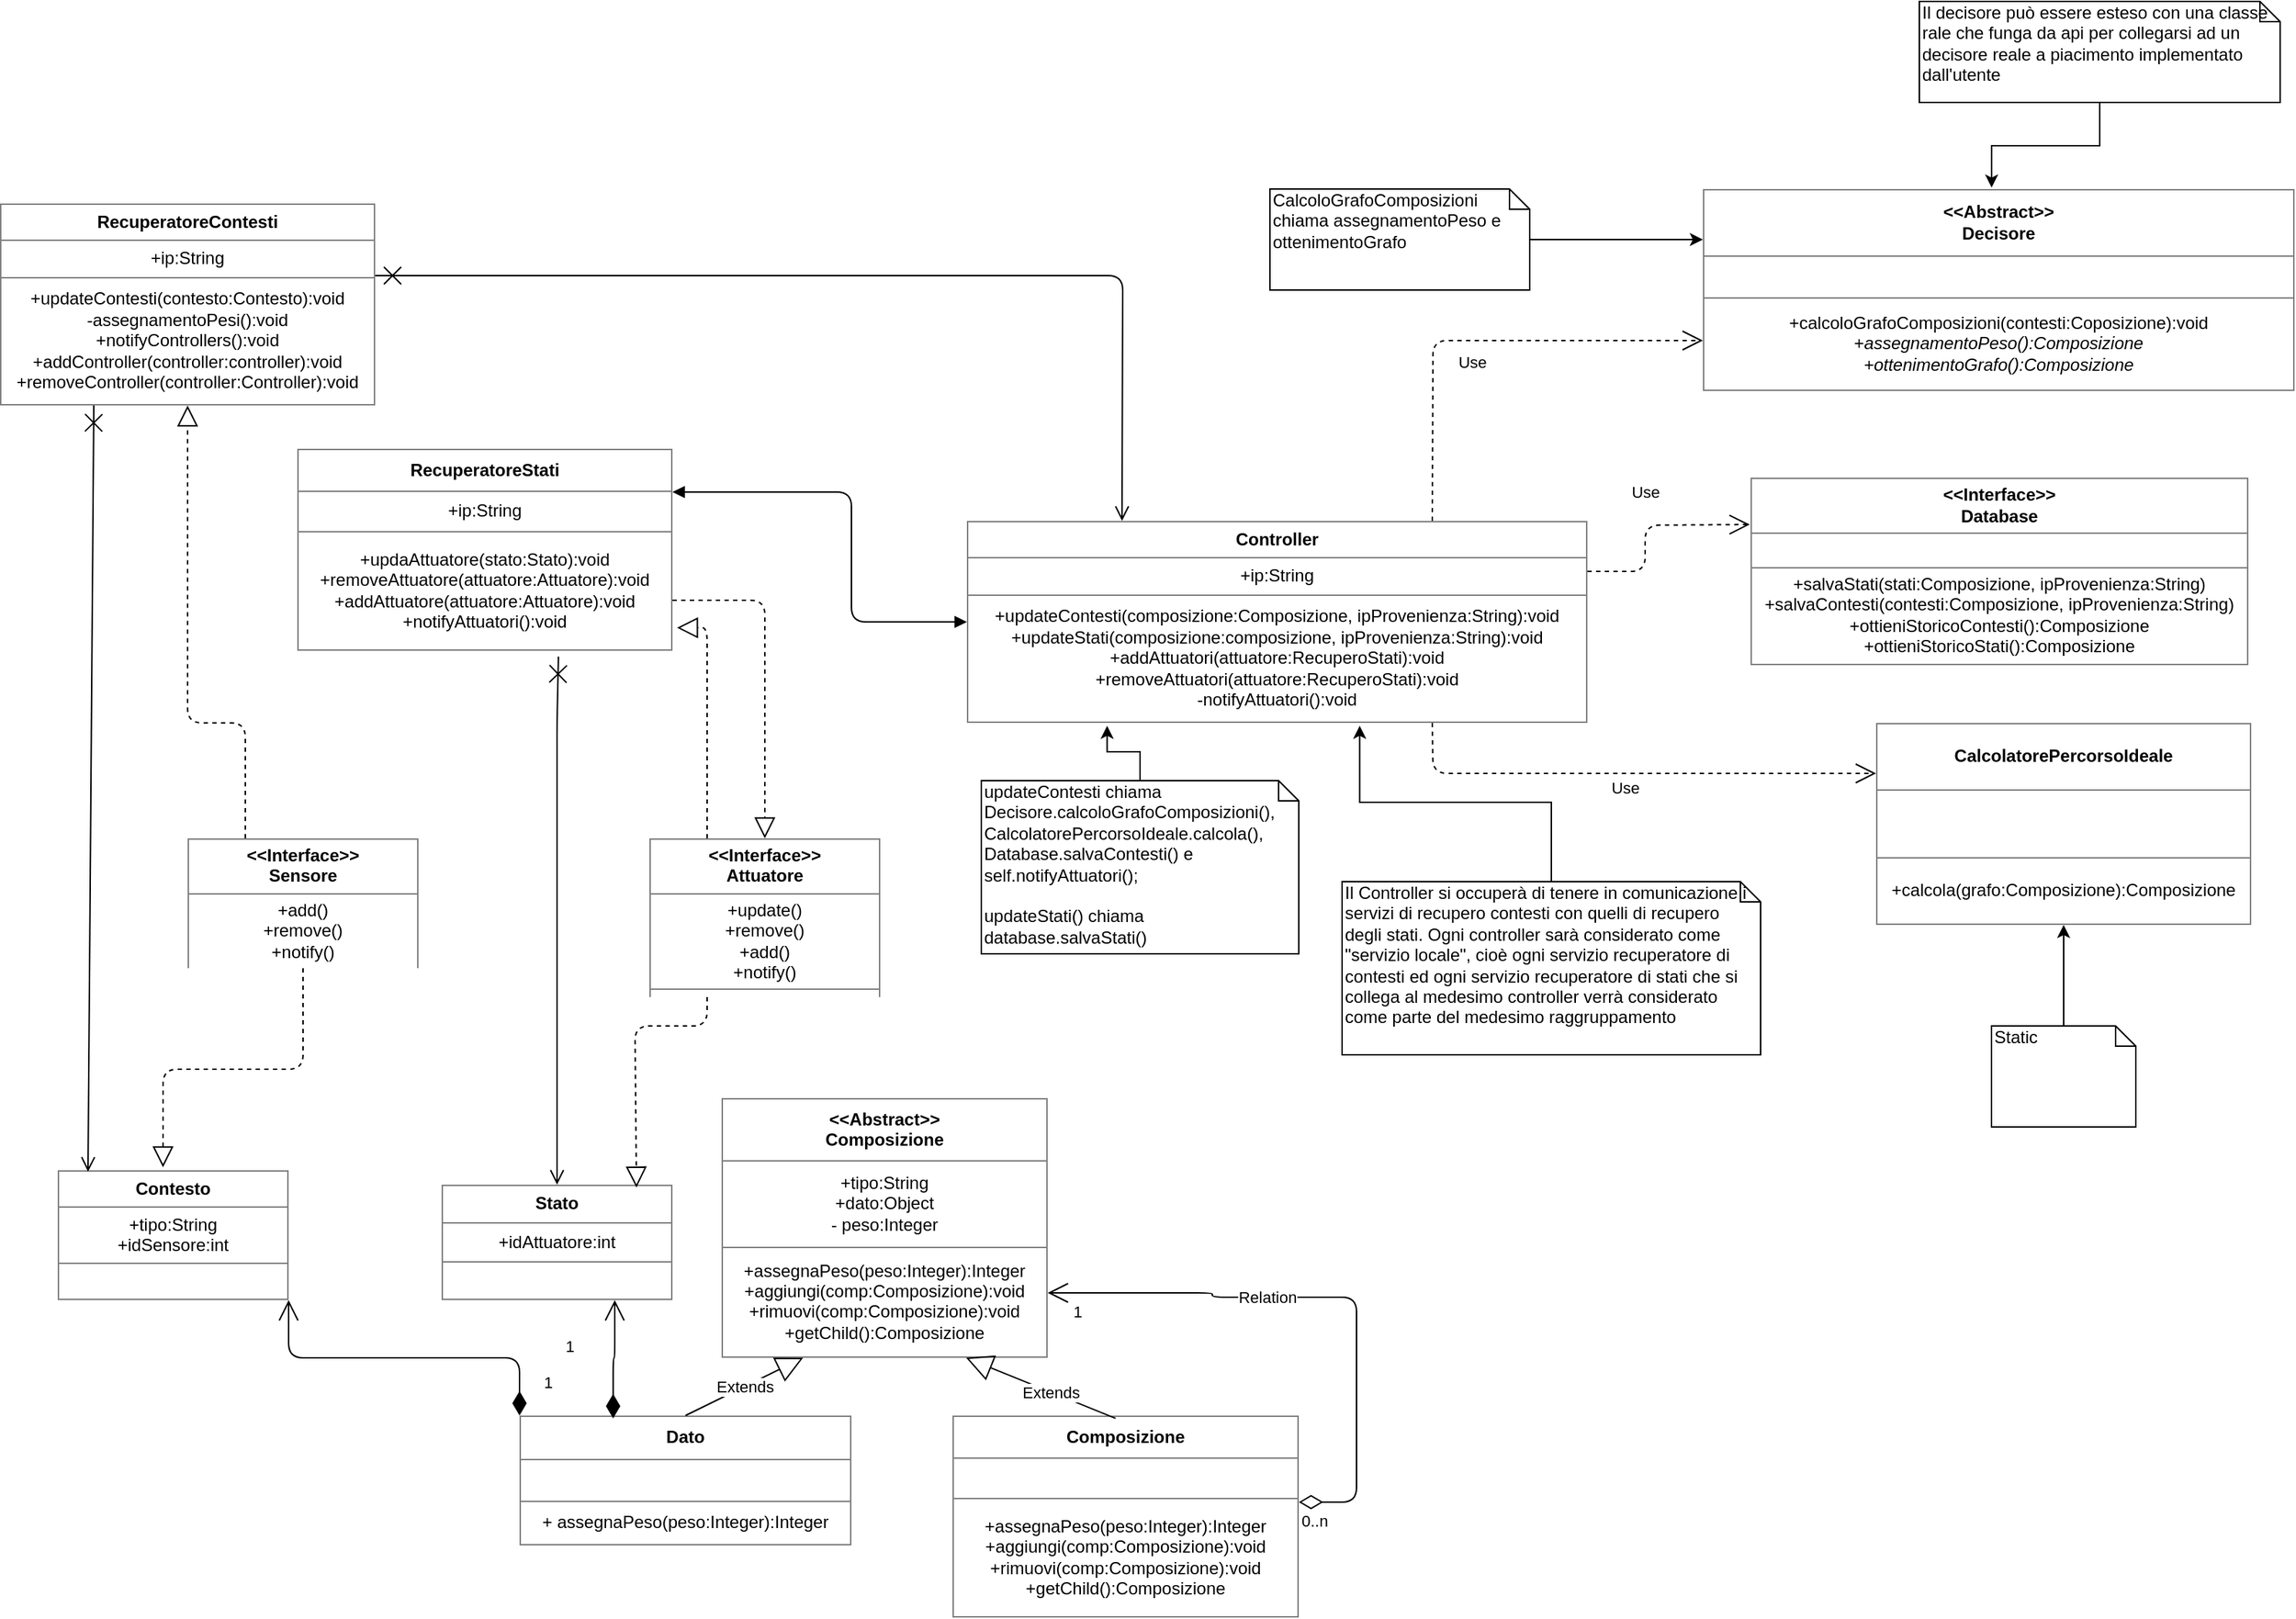<mxfile version="13.6.6" type="github" pages="4">
  <diagram id="C5RBs43oDa-KdzZeNtuy" name="Page-1">
    <mxGraphModel dx="1955" dy="-222" grid="1" gridSize="10" guides="1" tooltips="1" connect="1" arrows="1" fold="1" page="1" pageScale="1" pageWidth="1654" pageHeight="1169" math="0" shadow="0">
      <root>
        <mxCell id="WIyWlLk6GJQsqaUBKTNV-0" />
        <mxCell id="WIyWlLk6GJQsqaUBKTNV-1" parent="WIyWlLk6GJQsqaUBKTNV-0" />
        <mxCell id="Dp6MvVSpYbuMeK2W6vsO-2" value="&lt;table style=&quot;width: 100% ; height: 100% ; border-collapse: collapse&quot; width=&quot;100%&quot; cellpadding=&quot;4&quot; border=&quot;1&quot;&gt;&lt;tbody&gt;&lt;tr&gt;&lt;th align=&quot;center&quot;&gt;&amp;lt;&amp;lt;Abstract&amp;gt;&amp;gt;&lt;br&gt;Composizione&lt;br&gt;&lt;/th&gt;&lt;/tr&gt;&lt;tr&gt;&lt;td align=&quot;center&quot;&gt;+tipo:String&lt;br&gt;+dato:Object&lt;br&gt;- peso:Integer&lt;br&gt;&lt;/td&gt;&lt;/tr&gt;&lt;tr&gt;&lt;td align=&quot;center&quot;&gt;+assegnaPeso(peso:Integer):Integer&lt;br&gt;+aggiungi(comp:Composizione):void&lt;br&gt;+rimuovi(comp:Composizione):void&lt;br&gt;+getChild():Composizione&lt;br&gt;&lt;/td&gt;&lt;/tr&gt;&lt;/tbody&gt;&lt;/table&gt;" style="text;html=1;strokeColor=none;fillColor=none;overflow=fill;" parent="WIyWlLk6GJQsqaUBKTNV-1" vertex="1">
          <mxGeometry x="510" y="1940" width="226" height="180" as="geometry" />
        </mxCell>
        <mxCell id="Dp6MvVSpYbuMeK2W6vsO-4" value="&lt;table style=&quot;width: 100% ; height: 100% ; border-collapse: collapse&quot; width=&quot;100%&quot; cellpadding=&quot;4&quot; border=&quot;1&quot;&gt;&lt;tbody&gt;&lt;tr&gt;&lt;th align=&quot;center&quot;&gt;Composizione&lt;br&gt;&lt;/th&gt;&lt;/tr&gt;&lt;tr&gt;&lt;td align=&quot;center&quot;&gt;&lt;br&gt;&lt;/td&gt;&lt;/tr&gt;&lt;tr&gt;&lt;td align=&quot;center&quot;&gt;+assegnaPeso(peso:Integer):Integer&lt;br&gt;+aggiungi(comp:Composizione):void&lt;br&gt;+rimuovi(comp:Composizione):void&lt;br&gt;+getChild():Composizione&lt;/td&gt;&lt;/tr&gt;&lt;/tbody&gt;&lt;/table&gt;" style="text;html=1;strokeColor=none;fillColor=none;overflow=fill;" parent="WIyWlLk6GJQsqaUBKTNV-1" vertex="1">
          <mxGeometry x="670" y="2160" width="240" height="140" as="geometry" />
        </mxCell>
        <mxCell id="Dp6MvVSpYbuMeK2W6vsO-5" value="&lt;table style=&quot;width: 100% ; height: 100% ; border-collapse: collapse&quot; width=&quot;100%&quot; cellpadding=&quot;4&quot; border=&quot;1&quot;&gt;&lt;tbody&gt;&lt;tr&gt;&lt;th align=&quot;center&quot;&gt;Dato&lt;br&gt;&lt;/th&gt;&lt;/tr&gt;&lt;tr&gt;&lt;td align=&quot;center&quot;&gt;&lt;br&gt;&lt;/td&gt;&lt;/tr&gt;&lt;tr&gt;&lt;td align=&quot;center&quot;&gt;+ assegnaPeso(peso:Integer):Integer&lt;br&gt;&lt;/td&gt;&lt;/tr&gt;&lt;/tbody&gt;&lt;/table&gt;" style="text;html=1;strokeColor=none;fillColor=none;overflow=fill;" parent="WIyWlLk6GJQsqaUBKTNV-1" vertex="1">
          <mxGeometry x="370" y="2160" width="230" height="90" as="geometry" />
        </mxCell>
        <mxCell id="Dp6MvVSpYbuMeK2W6vsO-11" value="Extends" style="endArrow=block;endSize=16;endFill=0;html=1;exitX=0.471;exitY=0.014;exitDx=0;exitDy=0;exitPerimeter=0;entryX=0.75;entryY=1;entryDx=0;entryDy=0;" parent="WIyWlLk6GJQsqaUBKTNV-1" source="Dp6MvVSpYbuMeK2W6vsO-4" target="Dp6MvVSpYbuMeK2W6vsO-2" edge="1">
          <mxGeometry x="-0.125" width="160" relative="1" as="geometry">
            <mxPoint x="710" y="2130" as="sourcePoint" />
            <mxPoint x="870" y="2130" as="targetPoint" />
            <mxPoint as="offset" />
          </mxGeometry>
        </mxCell>
        <mxCell id="Dp6MvVSpYbuMeK2W6vsO-12" value="Extends" style="endArrow=block;endSize=16;endFill=0;html=1;entryX=0.25;entryY=1;entryDx=0;entryDy=0;exitX=0.5;exitY=0;exitDx=0;exitDy=0;" parent="WIyWlLk6GJQsqaUBKTNV-1" source="Dp6MvVSpYbuMeK2W6vsO-5" target="Dp6MvVSpYbuMeK2W6vsO-2" edge="1">
          <mxGeometry width="160" relative="1" as="geometry">
            <mxPoint x="430" y="2140" as="sourcePoint" />
            <mxPoint x="590" y="2140" as="targetPoint" />
          </mxGeometry>
        </mxCell>
        <mxCell id="Dp6MvVSpYbuMeK2W6vsO-22" value="&lt;table style=&quot;width: 100% ; height: 100% ; border-collapse: collapse&quot; width=&quot;100%&quot; cellpadding=&quot;4&quot; border=&quot;1&quot;&gt;&lt;tbody&gt;&lt;tr&gt;&lt;th align=&quot;center&quot;&gt;Contesto&lt;br&gt;&lt;/th&gt;&lt;/tr&gt;&lt;tr&gt;&lt;td align=&quot;center&quot;&gt;+tipo:String&lt;br&gt;+idSensore:int&lt;br&gt;&lt;/td&gt;&lt;/tr&gt;&lt;tr&gt;&lt;td align=&quot;center&quot;&gt;&lt;br&gt;&lt;/td&gt;&lt;/tr&gt;&lt;/tbody&gt;&lt;/table&gt;" style="text;html=1;strokeColor=none;fillColor=none;overflow=fill;" parent="WIyWlLk6GJQsqaUBKTNV-1" vertex="1">
          <mxGeometry x="50" y="1990" width="160" height="90" as="geometry" />
        </mxCell>
        <mxCell id="Dp6MvVSpYbuMeK2W6vsO-25" value="Relation" style="endArrow=open;html=1;endSize=12;startArrow=diamondThin;startSize=14;startFill=0;edgeStyle=orthogonalEdgeStyle;entryX=1;entryY=0.75;entryDx=0;entryDy=0;" parent="WIyWlLk6GJQsqaUBKTNV-1" target="Dp6MvVSpYbuMeK2W6vsO-2" edge="1">
          <mxGeometry x="0.223" relative="1" as="geometry">
            <mxPoint x="910" y="2220" as="sourcePoint" />
            <mxPoint x="1070" y="2220" as="targetPoint" />
            <Array as="points">
              <mxPoint x="950" y="2220" />
              <mxPoint x="950" y="2078" />
              <mxPoint x="850" y="2078" />
              <mxPoint x="850" y="2075" />
            </Array>
            <mxPoint as="offset" />
          </mxGeometry>
        </mxCell>
        <mxCell id="Dp6MvVSpYbuMeK2W6vsO-26" value="0..n" style="edgeLabel;resizable=0;html=1;align=left;verticalAlign=top;" parent="Dp6MvVSpYbuMeK2W6vsO-25" connectable="0" vertex="1">
          <mxGeometry x="-1" relative="1" as="geometry" />
        </mxCell>
        <mxCell id="Dp6MvVSpYbuMeK2W6vsO-27" value="1" style="edgeLabel;resizable=0;html=1;align=right;verticalAlign=top;" parent="Dp6MvVSpYbuMeK2W6vsO-25" connectable="0" vertex="1">
          <mxGeometry x="1" relative="1" as="geometry">
            <mxPoint x="24.5" as="offset" />
          </mxGeometry>
        </mxCell>
        <mxCell id="Dp6MvVSpYbuMeK2W6vsO-28" value="1" style="endArrow=open;html=1;endSize=12;startArrow=diamondThin;startSize=14;startFill=1;edgeStyle=orthogonalEdgeStyle;align=left;verticalAlign=bottom;entryX=1;entryY=1;entryDx=0;entryDy=0;exitX=0;exitY=0;exitDx=0;exitDy=0;" parent="WIyWlLk6GJQsqaUBKTNV-1" source="Dp6MvVSpYbuMeK2W6vsO-5" target="Dp6MvVSpYbuMeK2W6vsO-22" edge="1">
          <mxGeometry x="-0.879" y="-15" relative="1" as="geometry">
            <mxPoint x="350" y="2119" as="sourcePoint" />
            <mxPoint x="510" y="2119" as="targetPoint" />
            <mxPoint as="offset" />
          </mxGeometry>
        </mxCell>
        <mxCell id="Dp6MvVSpYbuMeK2W6vsO-49" value="&lt;table style=&quot;width: 100% ; height: 100% ; border-collapse: collapse&quot; width=&quot;100%&quot; cellpadding=&quot;4&quot; border=&quot;1&quot;&gt;&lt;tbody&gt;&lt;tr&gt;&lt;th align=&quot;center&quot;&gt;&amp;lt;&amp;lt;Interface&amp;gt;&amp;gt;&lt;br&gt;Sensore&lt;br&gt;&lt;/th&gt;&lt;/tr&gt;&lt;tr&gt;&lt;td align=&quot;center&quot;&gt;+add()&lt;br&gt;+remove()&lt;br&gt;+notify()&lt;br&gt;&lt;/td&gt;&lt;/tr&gt;&lt;tr&gt;&lt;td align=&quot;center&quot;&gt;&lt;br&gt;&lt;/td&gt;&lt;/tr&gt;&lt;/tbody&gt;&lt;/table&gt;" style="text;html=1;strokeColor=none;fillColor=none;overflow=fill;" parent="WIyWlLk6GJQsqaUBKTNV-1" vertex="1">
          <mxGeometry x="140" y="1760" width="160" height="90" as="geometry" />
        </mxCell>
        <mxCell id="Dp6MvVSpYbuMeK2W6vsO-51" value="" style="endArrow=block;dashed=1;endFill=0;endSize=12;html=1;entryX=0.456;entryY=-0.022;entryDx=0;entryDy=0;entryPerimeter=0;exitX=0.5;exitY=1;exitDx=0;exitDy=0;" parent="WIyWlLk6GJQsqaUBKTNV-1" source="Dp6MvVSpYbuMeK2W6vsO-49" target="Dp6MvVSpYbuMeK2W6vsO-22" edge="1">
          <mxGeometry width="160" relative="1" as="geometry">
            <mxPoint x="90" y="2040" as="sourcePoint" />
            <mxPoint x="190" y="2040" as="targetPoint" />
            <Array as="points">
              <mxPoint x="220" y="1920" />
              <mxPoint x="123" y="1920" />
            </Array>
          </mxGeometry>
        </mxCell>
        <mxCell id="ndI1uFcIVvxZb7R-7Dkx-0" value="&lt;table style=&quot;width: 100% ; height: 100% ; border-collapse: collapse&quot; width=&quot;100%&quot; cellpadding=&quot;4&quot; border=&quot;1&quot;&gt;&lt;tbody&gt;&lt;tr&gt;&lt;th align=&quot;center&quot;&gt;&lt;b&gt;RecuperatoreContesti&lt;/b&gt;&lt;/th&gt;&lt;/tr&gt;&lt;tr&gt;&lt;td align=&quot;center&quot;&gt;+ip:String&lt;br&gt;&lt;/td&gt;&lt;/tr&gt;&lt;tr&gt;&lt;td align=&quot;center&quot;&gt;+updateContesti(contesto:Contesto):void&lt;br&gt;-assegnamentoPesi():void&lt;br&gt;+notifyControllers():void&lt;br&gt;+addController(controller:controller):void&lt;br&gt;+removeController(controller:Controller):void&lt;br&gt;&lt;/td&gt;&lt;/tr&gt;&lt;/tbody&gt;&lt;/table&gt;" style="text;html=1;strokeColor=none;fillColor=none;overflow=fill;" parent="WIyWlLk6GJQsqaUBKTNV-1" vertex="1">
          <mxGeometry x="10" y="1320" width="260" height="140" as="geometry" />
        </mxCell>
        <mxCell id="ndI1uFcIVvxZb7R-7Dkx-1" value="&lt;table style=&quot;width: 100% ; height: 100% ; border-collapse: collapse&quot; width=&quot;100%&quot; cellpadding=&quot;4&quot; border=&quot;1&quot;&gt;&lt;tbody&gt;&lt;tr&gt;&lt;th align=&quot;center&quot;&gt;RecuperatoreStati&lt;/th&gt;&lt;/tr&gt;&lt;tr&gt;&lt;td align=&quot;center&quot;&gt;+ip:String&lt;br&gt;&lt;/td&gt;&lt;/tr&gt;&lt;tr&gt;&lt;td align=&quot;center&quot;&gt;+updaAttuatore(stato:Stato):void&lt;br&gt;+removeAttuatore(attuatore:Attuatore):void&lt;br&gt;+addAttuatore(attuatore:Attuatore):void&lt;br&gt;+notifyAttuatori():void&lt;br&gt;&lt;/td&gt;&lt;/tr&gt;&lt;/tbody&gt;&lt;/table&gt;" style="text;html=1;strokeColor=none;fillColor=none;overflow=fill;" parent="WIyWlLk6GJQsqaUBKTNV-1" vertex="1">
          <mxGeometry x="216" y="1490" width="260" height="140" as="geometry" />
        </mxCell>
        <mxCell id="ndI1uFcIVvxZb7R-7Dkx-12" value="&lt;table style=&quot;width: 100% ; height: 100% ; border-collapse: collapse&quot; width=&quot;100%&quot; cellpadding=&quot;4&quot; border=&quot;1&quot;&gt;&lt;tbody&gt;&lt;tr&gt;&lt;th align=&quot;center&quot;&gt;&amp;lt;&amp;lt;Interface&amp;gt;&amp;gt;&lt;br&gt;Attuatore&lt;br&gt;&lt;/th&gt;&lt;/tr&gt;&lt;tr&gt;&lt;td align=&quot;center&quot;&gt;+update()&lt;br&gt;+remove()&lt;br&gt;+add()&lt;br&gt;+notify()&lt;br&gt;&lt;/td&gt;&lt;/tr&gt;&lt;tr&gt;&lt;td align=&quot;center&quot;&gt;Section 2.1&lt;br&gt;Section 2.2&lt;br&gt;Section 2.3&lt;/td&gt;&lt;/tr&gt;&lt;/tbody&gt;&lt;/table&gt;" style="text;html=1;strokeColor=none;fillColor=none;overflow=fill;" parent="WIyWlLk6GJQsqaUBKTNV-1" vertex="1">
          <mxGeometry x="460" y="1760" width="160" height="110" as="geometry" />
        </mxCell>
        <mxCell id="ndI1uFcIVvxZb7R-7Dkx-13" value="&lt;table style=&quot;width: 100% ; height: 100% ; border-collapse: collapse&quot; width=&quot;100%&quot; cellpadding=&quot;4&quot; border=&quot;1&quot;&gt;&lt;tbody&gt;&lt;tr&gt;&lt;th align=&quot;center&quot;&gt;Stato&lt;/th&gt;&lt;/tr&gt;&lt;tr&gt;&lt;td align=&quot;center&quot;&gt;+idAttuatore:int&lt;br&gt;&lt;/td&gt;&lt;/tr&gt;&lt;tr&gt;&lt;td align=&quot;center&quot;&gt;&lt;br&gt;&lt;/td&gt;&lt;/tr&gt;&lt;/tbody&gt;&lt;/table&gt;" style="text;html=1;strokeColor=none;fillColor=none;overflow=fill;" parent="WIyWlLk6GJQsqaUBKTNV-1" vertex="1">
          <mxGeometry x="316" y="2000" width="160" height="80" as="geometry" />
        </mxCell>
        <mxCell id="ndI1uFcIVvxZb7R-7Dkx-14" value="" style="endArrow=block;dashed=1;endFill=0;endSize=12;html=1;exitX=0.25;exitY=1;exitDx=0;exitDy=0;entryX=0.844;entryY=0.025;entryDx=0;entryDy=0;entryPerimeter=0;" parent="WIyWlLk6GJQsqaUBKTNV-1" source="ndI1uFcIVvxZb7R-7Dkx-12" target="ndI1uFcIVvxZb7R-7Dkx-13" edge="1">
          <mxGeometry width="160" relative="1" as="geometry">
            <mxPoint x="400" y="1830" as="sourcePoint" />
            <mxPoint x="390" y="1920" as="targetPoint" />
            <Array as="points">
              <mxPoint x="500" y="1890" />
              <mxPoint x="450" y="1890" />
            </Array>
          </mxGeometry>
        </mxCell>
        <mxCell id="ndI1uFcIVvxZb7R-7Dkx-15" value="1" style="endArrow=open;html=1;endSize=12;startArrow=diamondThin;startSize=14;startFill=1;edgeStyle=orthogonalEdgeStyle;align=left;verticalAlign=bottom;exitX=0.282;exitY=0.022;exitDx=0;exitDy=0;exitPerimeter=0;entryX=0.75;entryY=1;entryDx=0;entryDy=0;" parent="WIyWlLk6GJQsqaUBKTNV-1" source="Dp6MvVSpYbuMeK2W6vsO-5" target="ndI1uFcIVvxZb7R-7Dkx-13" edge="1">
          <mxGeometry x="-0.046" y="43" relative="1" as="geometry">
            <mxPoint x="410" y="2120" as="sourcePoint" />
            <mxPoint x="570" y="2120" as="targetPoint" />
            <mxPoint x="8" y="-1" as="offset" />
          </mxGeometry>
        </mxCell>
        <mxCell id="ndI1uFcIVvxZb7R-7Dkx-16" value="" style="endArrow=open;startArrow=cross;endFill=0;startFill=0;endSize=8;startSize=10;html=1;entryX=0.5;entryY=0;entryDx=0;entryDy=0;exitX=0.696;exitY=1.029;exitDx=0;exitDy=0;exitPerimeter=0;" parent="WIyWlLk6GJQsqaUBKTNV-1" source="ndI1uFcIVvxZb7R-7Dkx-1" target="ndI1uFcIVvxZb7R-7Dkx-13" edge="1">
          <mxGeometry width="160" relative="1" as="geometry">
            <mxPoint x="330" y="1630" as="sourcePoint" />
            <mxPoint x="400" y="1670" as="targetPoint" />
            <Array as="points">
              <mxPoint x="396" y="1680" />
            </Array>
          </mxGeometry>
        </mxCell>
        <mxCell id="ndI1uFcIVvxZb7R-7Dkx-17" value="" style="endArrow=open;startArrow=cross;endFill=0;startFill=0;endSize=8;startSize=10;html=1;exitX=0.25;exitY=1;exitDx=0;exitDy=0;" parent="WIyWlLk6GJQsqaUBKTNV-1" source="ndI1uFcIVvxZb7R-7Dkx-0" edge="1">
          <mxGeometry width="160" relative="1" as="geometry">
            <mxPoint x="-70" y="1740" as="sourcePoint" />
            <mxPoint x="71" y="1991" as="targetPoint" />
          </mxGeometry>
        </mxCell>
        <mxCell id="ndI1uFcIVvxZb7R-7Dkx-18" value="&lt;table style=&quot;width: 100% ; height: 100% ; border-collapse: collapse&quot; width=&quot;100%&quot; cellpadding=&quot;4&quot; border=&quot;1&quot;&gt;&lt;tbody&gt;&lt;tr&gt;&lt;th align=&quot;center&quot;&gt;Controller&lt;br&gt;&lt;/th&gt;&lt;/tr&gt;&lt;tr&gt;&lt;td align=&quot;center&quot;&gt;+ip:String&lt;br&gt;&lt;/td&gt;&lt;/tr&gt;&lt;tr&gt;&lt;td align=&quot;center&quot;&gt;+updateContesti(composizione:Composizione, ipProvenienza:String):void&lt;br&gt;+updateStati(composizione:composizione, ipProvenienza:String):void&lt;br&gt;+addAttuatori(attuatore:RecuperoStati):void&lt;br&gt;+removeAttuatori(attuatore:RecuperoStati):void&lt;br&gt;-notifyAttuatori():void&lt;br&gt;&lt;/td&gt;&lt;/tr&gt;&lt;/tbody&gt;&lt;/table&gt;" style="text;html=1;strokeColor=none;fillColor=none;overflow=fill;" parent="WIyWlLk6GJQsqaUBKTNV-1" vertex="1">
          <mxGeometry x="680" y="1540" width="430" height="140" as="geometry" />
        </mxCell>
        <mxCell id="ndI1uFcIVvxZb7R-7Dkx-19" value="" style="endArrow=open;startArrow=cross;endFill=0;startFill=0;endSize=8;startSize=10;html=1;entryX=0.25;entryY=0;entryDx=0;entryDy=0;" parent="WIyWlLk6GJQsqaUBKTNV-1" target="ndI1uFcIVvxZb7R-7Dkx-18" edge="1">
          <mxGeometry width="160" relative="1" as="geometry">
            <mxPoint x="270" y="1370" as="sourcePoint" />
            <mxPoint x="410" y="1370" as="targetPoint" />
            <Array as="points">
              <mxPoint x="788" y="1370" />
            </Array>
          </mxGeometry>
        </mxCell>
        <mxCell id="ndI1uFcIVvxZb7R-7Dkx-20" value="" style="endArrow=block;startArrow=block;endFill=1;startFill=1;html=1;entryX=0;entryY=0.5;entryDx=0;entryDy=0;" parent="WIyWlLk6GJQsqaUBKTNV-1" target="ndI1uFcIVvxZb7R-7Dkx-18" edge="1">
          <mxGeometry width="160" relative="1" as="geometry">
            <mxPoint x="476" y="1520" as="sourcePoint" />
            <mxPoint x="636" y="1520" as="targetPoint" />
            <Array as="points">
              <mxPoint x="600" y="1520" />
              <mxPoint x="600" y="1610" />
            </Array>
          </mxGeometry>
        </mxCell>
        <mxCell id="ndI1uFcIVvxZb7R-7Dkx-21" value="&lt;table style=&quot;width: 100% ; height: 100% ; border-collapse: collapse&quot; width=&quot;100%&quot; cellpadding=&quot;4&quot; border=&quot;1&quot;&gt;&lt;tbody&gt;&lt;tr&gt;&lt;th align=&quot;center&quot;&gt;&amp;lt;&amp;lt;Abstract&amp;gt;&amp;gt;&lt;br&gt;Decisore&lt;br&gt;&lt;/th&gt;&lt;/tr&gt;&lt;tr&gt;&lt;td align=&quot;center&quot;&gt;&lt;br&gt;&lt;/td&gt;&lt;/tr&gt;&lt;tr&gt;&lt;td align=&quot;center&quot;&gt;+calcoloGrafoComposizioni(contesti:Coposizione):void&lt;br&gt;+&lt;i&gt;assegnamentoPeso():Composizione&lt;br&gt;+ottenimentoGrafo():Composizione&lt;/i&gt;&lt;br&gt;&lt;/td&gt;&lt;/tr&gt;&lt;/tbody&gt;&lt;/table&gt;" style="text;html=1;strokeColor=none;fillColor=none;overflow=fill;" parent="WIyWlLk6GJQsqaUBKTNV-1" vertex="1">
          <mxGeometry x="1190" y="1310" width="410" height="140" as="geometry" />
        </mxCell>
        <mxCell id="ndI1uFcIVvxZb7R-7Dkx-22" value="" style="endArrow=block;dashed=1;endFill=0;endSize=12;html=1;exitX=0.25;exitY=0;exitDx=0;exitDy=0;entryX=0.5;entryY=1;entryDx=0;entryDy=0;" parent="WIyWlLk6GJQsqaUBKTNV-1" source="Dp6MvVSpYbuMeK2W6vsO-49" target="ndI1uFcIVvxZb7R-7Dkx-0" edge="1">
          <mxGeometry width="160" relative="1" as="geometry">
            <mxPoint x="190" y="1700" as="sourcePoint" />
            <mxPoint x="350" y="1700" as="targetPoint" />
            <Array as="points">
              <mxPoint x="180" y="1680" />
              <mxPoint x="140" y="1680" />
            </Array>
          </mxGeometry>
        </mxCell>
        <mxCell id="ndI1uFcIVvxZb7R-7Dkx-23" value="" style="endArrow=block;dashed=1;endFill=0;endSize=12;html=1;exitX=0.25;exitY=0;exitDx=0;exitDy=0;entryX=1.012;entryY=0.886;entryDx=0;entryDy=0;entryPerimeter=0;" parent="WIyWlLk6GJQsqaUBKTNV-1" source="ndI1uFcIVvxZb7R-7Dkx-12" target="ndI1uFcIVvxZb7R-7Dkx-1" edge="1">
          <mxGeometry width="160" relative="1" as="geometry">
            <mxPoint x="470" y="1700" as="sourcePoint" />
            <mxPoint x="510" y="1610" as="targetPoint" />
            <Array as="points">
              <mxPoint x="500" y="1720" />
              <mxPoint x="500" y="1614" />
            </Array>
          </mxGeometry>
        </mxCell>
        <mxCell id="ndI1uFcIVvxZb7R-7Dkx-24" value="" style="endArrow=block;dashed=1;endFill=0;endSize=12;html=1;exitX=1;exitY=0.75;exitDx=0;exitDy=0;entryX=0.5;entryY=0;entryDx=0;entryDy=0;" parent="WIyWlLk6GJQsqaUBKTNV-1" source="ndI1uFcIVvxZb7R-7Dkx-1" target="ndI1uFcIVvxZb7R-7Dkx-12" edge="1">
          <mxGeometry width="160" relative="1" as="geometry">
            <mxPoint x="490" y="1620" as="sourcePoint" />
            <mxPoint x="650" y="1620" as="targetPoint" />
            <Array as="points">
              <mxPoint x="540" y="1595" />
            </Array>
          </mxGeometry>
        </mxCell>
        <mxCell id="ndI1uFcIVvxZb7R-7Dkx-27" style="edgeStyle=orthogonalEdgeStyle;rounded=0;orthogonalLoop=1;jettySize=auto;html=1;exitX=0.5;exitY=0;exitDx=0;exitDy=0;exitPerimeter=0;entryX=0.226;entryY=1.014;entryDx=0;entryDy=0;entryPerimeter=0;" parent="WIyWlLk6GJQsqaUBKTNV-1" source="ndI1uFcIVvxZb7R-7Dkx-26" target="ndI1uFcIVvxZb7R-7Dkx-18" edge="1">
          <mxGeometry relative="1" as="geometry" />
        </mxCell>
        <mxCell id="ndI1uFcIVvxZb7R-7Dkx-26" value="&lt;div&gt;updateContesti chiama Decisore.calcoloGrafoComposizioni(), CalcolatorePercorsoIdeale.calcola(), Database.salvaContesti() e self.notifyAttuatori();&lt;/div&gt;&lt;div&gt;&lt;br&gt;&lt;/div&gt;&lt;div&gt;updateStati() chiama database.salvaStati()&lt;/div&gt;&lt;div&gt;&lt;br&gt;&lt;/div&gt;" style="shape=note;whiteSpace=wrap;html=1;size=14;verticalAlign=top;align=left;spacingTop=-6;" parent="WIyWlLk6GJQsqaUBKTNV-1" vertex="1">
          <mxGeometry x="690" y="1720" width="220" height="120" as="geometry" />
        </mxCell>
        <mxCell id="ndI1uFcIVvxZb7R-7Dkx-29" value="&lt;table style=&quot;width: 100% ; height: 100% ; border-collapse: collapse&quot; width=&quot;100%&quot; cellpadding=&quot;4&quot; border=&quot;1&quot;&gt;&lt;tbody&gt;&lt;tr&gt;&lt;th align=&quot;center&quot;&gt;&amp;lt;&amp;lt;Interface&amp;gt;&amp;gt;&lt;br&gt;Database&lt;br&gt;&lt;/th&gt;&lt;/tr&gt;&lt;tr&gt;&lt;td align=&quot;center&quot;&gt;&lt;br&gt;&lt;/td&gt;&lt;/tr&gt;&lt;tr&gt;&lt;td align=&quot;center&quot;&gt;+salvaStati(stati:Composizione, ipProvenienza:String)&lt;br&gt;+salvaContesti(contesti:Composizione, ipProvenienza:String)&lt;br&gt;+ottieniStoricoContesti():Composizione&lt;br&gt;+ottieniStoricoStati():Composizione&lt;br&gt;&lt;/td&gt;&lt;/tr&gt;&lt;/tbody&gt;&lt;/table&gt;" style="text;html=1;strokeColor=none;fillColor=none;overflow=fill;" parent="WIyWlLk6GJQsqaUBKTNV-1" vertex="1">
          <mxGeometry x="1222.5" y="1510" width="345" height="130" as="geometry" />
        </mxCell>
        <mxCell id="ndI1uFcIVvxZb7R-7Dkx-30" value="&lt;table style=&quot;width: 100% ; height: 100% ; border-collapse: collapse&quot; width=&quot;100%&quot; cellpadding=&quot;4&quot; border=&quot;1&quot;&gt;&lt;tbody&gt;&lt;tr&gt;&lt;th align=&quot;center&quot;&gt;CalcolatorePercorsoIdeale&lt;br&gt;&lt;/th&gt;&lt;/tr&gt;&lt;tr&gt;&lt;td align=&quot;center&quot;&gt;&lt;br&gt;&lt;/td&gt;&lt;/tr&gt;&lt;tr&gt;&lt;td align=&quot;center&quot;&gt;+calcola(grafo:Composizione):Composizione&lt;br&gt;&lt;/td&gt;&lt;/tr&gt;&lt;/tbody&gt;&lt;/table&gt;" style="text;html=1;strokeColor=none;fillColor=none;overflow=fill;" parent="WIyWlLk6GJQsqaUBKTNV-1" vertex="1">
          <mxGeometry x="1310" y="1680" width="260" height="140" as="geometry" />
        </mxCell>
        <mxCell id="ndI1uFcIVvxZb7R-7Dkx-32" value="Use" style="endArrow=open;endSize=12;dashed=1;html=1;exitX=0.75;exitY=0;exitDx=0;exitDy=0;entryX=0;entryY=0.75;entryDx=0;entryDy=0;" parent="WIyWlLk6GJQsqaUBKTNV-1" source="ndI1uFcIVvxZb7R-7Dkx-18" target="ndI1uFcIVvxZb7R-7Dkx-21" edge="1">
          <mxGeometry x="-0.294" y="-27" width="160" relative="1" as="geometry">
            <mxPoint x="960" y="1450" as="sourcePoint" />
            <mxPoint x="1120" y="1450" as="targetPoint" />
            <Array as="points">
              <mxPoint x="1003" y="1415" />
            </Array>
            <mxPoint as="offset" />
          </mxGeometry>
        </mxCell>
        <mxCell id="ndI1uFcIVvxZb7R-7Dkx-33" value="Use" style="endArrow=open;endSize=12;dashed=1;html=1;exitX=0.75;exitY=1;exitDx=0;exitDy=0;entryX=0;entryY=0.25;entryDx=0;entryDy=0;" parent="WIyWlLk6GJQsqaUBKTNV-1" source="ndI1uFcIVvxZb7R-7Dkx-18" target="ndI1uFcIVvxZb7R-7Dkx-30" edge="1">
          <mxGeometry x="-0.014" y="-10" width="160" relative="1" as="geometry">
            <mxPoint x="1020" y="1720" as="sourcePoint" />
            <mxPoint x="1180" y="1720" as="targetPoint" />
            <Array as="points">
              <mxPoint x="1003" y="1715" />
            </Array>
            <mxPoint as="offset" />
          </mxGeometry>
        </mxCell>
        <mxCell id="ndI1uFcIVvxZb7R-7Dkx-34" value="Use" style="endArrow=open;endSize=12;dashed=1;html=1;exitX=1;exitY=0.25;exitDx=0;exitDy=0;entryX=0;entryY=0.25;entryDx=0;entryDy=0;" parent="WIyWlLk6GJQsqaUBKTNV-1" source="ndI1uFcIVvxZb7R-7Dkx-18" target="ndI1uFcIVvxZb7R-7Dkx-29" edge="1">
          <mxGeometry x="-0.001" y="23" width="160" relative="1" as="geometry">
            <mxPoint x="1040" y="1510" as="sourcePoint" />
            <mxPoint x="1200" y="1510" as="targetPoint" />
            <Array as="points">
              <mxPoint x="1150" y="1575" />
              <mxPoint x="1150" y="1543" />
            </Array>
            <mxPoint as="offset" />
          </mxGeometry>
        </mxCell>
        <mxCell id="ndI1uFcIVvxZb7R-7Dkx-36" style="edgeStyle=orthogonalEdgeStyle;rounded=0;orthogonalLoop=1;jettySize=auto;html=1;entryX=0;entryY=0.25;entryDx=0;entryDy=0;" parent="WIyWlLk6GJQsqaUBKTNV-1" source="ndI1uFcIVvxZb7R-7Dkx-35" target="ndI1uFcIVvxZb7R-7Dkx-21" edge="1">
          <mxGeometry relative="1" as="geometry" />
        </mxCell>
        <mxCell id="ndI1uFcIVvxZb7R-7Dkx-35" value="CalcoloGrafoComposizioni chiama assegnamentoPeso e ottenimentoGrafo" style="shape=note;whiteSpace=wrap;html=1;size=14;verticalAlign=top;align=left;spacingTop=-6;" parent="WIyWlLk6GJQsqaUBKTNV-1" vertex="1">
          <mxGeometry x="890" y="1310" width="180" height="70" as="geometry" />
        </mxCell>
        <mxCell id="ndI1uFcIVvxZb7R-7Dkx-38" style="edgeStyle=orthogonalEdgeStyle;rounded=0;orthogonalLoop=1;jettySize=auto;html=1;entryX=0.633;entryY=1.014;entryDx=0;entryDy=0;entryPerimeter=0;" parent="WIyWlLk6GJQsqaUBKTNV-1" source="ndI1uFcIVvxZb7R-7Dkx-37" target="ndI1uFcIVvxZb7R-7Dkx-18" edge="1">
          <mxGeometry relative="1" as="geometry" />
        </mxCell>
        <mxCell id="ndI1uFcIVvxZb7R-7Dkx-37" value="Il Controller si occuperà di tenere in comunicazione i servizi di recupero contesti con quelli di recupero degli stati. Ogni controller sarà considerato come &quot;servizio locale&quot;, cioè ogni servizio recuperatore di contesti ed ogni servizio recuperatore di stati che si collega al medesimo controller verrà considerato come parte del medesimo raggruppamento" style="shape=note;whiteSpace=wrap;html=1;size=14;verticalAlign=top;align=left;spacingTop=-6;" parent="WIyWlLk6GJQsqaUBKTNV-1" vertex="1">
          <mxGeometry x="940" y="1790" width="290" height="120" as="geometry" />
        </mxCell>
        <mxCell id="ndI1uFcIVvxZb7R-7Dkx-40" style="edgeStyle=orthogonalEdgeStyle;rounded=0;orthogonalLoop=1;jettySize=auto;html=1;entryX=0.488;entryY=-0.007;entryDx=0;entryDy=0;entryPerimeter=0;" parent="WIyWlLk6GJQsqaUBKTNV-1" source="ndI1uFcIVvxZb7R-7Dkx-39" target="ndI1uFcIVvxZb7R-7Dkx-21" edge="1">
          <mxGeometry relative="1" as="geometry" />
        </mxCell>
        <mxCell id="ndI1uFcIVvxZb7R-7Dkx-39" value="Il decisore può essere esteso con una classe rale che funga da api per collegarsi ad un decisore reale a piacimento implementato dall&#39;utente" style="shape=note;whiteSpace=wrap;html=1;size=14;verticalAlign=top;align=left;spacingTop=-6;" parent="WIyWlLk6GJQsqaUBKTNV-1" vertex="1">
          <mxGeometry x="1340" y="1180" width="250" height="70" as="geometry" />
        </mxCell>
        <mxCell id="c-raRDEKKhjxn3rfrex0-1" style="edgeStyle=orthogonalEdgeStyle;rounded=0;orthogonalLoop=1;jettySize=auto;html=1;entryX=0.5;entryY=1;entryDx=0;entryDy=0;" parent="WIyWlLk6GJQsqaUBKTNV-1" source="c-raRDEKKhjxn3rfrex0-0" target="ndI1uFcIVvxZb7R-7Dkx-30" edge="1">
          <mxGeometry relative="1" as="geometry" />
        </mxCell>
        <mxCell id="c-raRDEKKhjxn3rfrex0-0" value="Static" style="shape=note;whiteSpace=wrap;html=1;size=14;verticalAlign=top;align=left;spacingTop=-6;" parent="WIyWlLk6GJQsqaUBKTNV-1" vertex="1">
          <mxGeometry x="1390" y="1890" width="100" height="70" as="geometry" />
        </mxCell>
      </root>
    </mxGraphModel>
  </diagram>
  <diagram id="hvOVDtf0bOY5Uqaqx2Np" name="Page-2">
    
    <mxGraphModel dx="726" dy="800" grid="1" gridSize="10" guides="1" tooltips="1" connect="1" arrows="1" fold="1" page="1" pageScale="1" pageWidth="827" pageHeight="1169" math="0" shadow="0">
      
      <root>
        
        <mxCell id="g7u6mpnRc3hWR77MVMvJ-0" />
        
        <mxCell id="g7u6mpnRc3hWR77MVMvJ-1" parent="g7u6mpnRc3hWR77MVMvJ-0" />
        
        <mxCell id="g7u6mpnRc3hWR77MVMvJ-2" value="Sensore" style="shape=umlActor;verticalLabelPosition=bottom;verticalAlign=top;html=1;" parent="g7u6mpnRc3hWR77MVMvJ-1" vertex="1">
          
          <mxGeometry x="110" y="40" width="30" height="60" as="geometry" />
          
        </mxCell>
        
        <mxCell id="g7u6mpnRc3hWR77MVMvJ-3" value="Attuatore" style="shape=umlActor;verticalLabelPosition=bottom;verticalAlign=top;html=1;" parent="g7u6mpnRc3hWR77MVMvJ-1" vertex="1">
          
          <mxGeometry x="110" y="310" width="30" height="60" as="geometry" />
          
        </mxCell>
        
        <mxCell id="g7u6mpnRc3hWR77MVMvJ-4" value="Botolo" style="shape=umlActor;verticalLabelPosition=bottom;verticalAlign=top;html=1;" parent="g7u6mpnRc3hWR77MVMvJ-1" vertex="1">
          
          <mxGeometry x="560" y="170" width="30" height="60" as="geometry" />
          
        </mxCell>
        
        <mxCell id="g7u6mpnRc3hWR77MVMvJ-5" value="Raccoglie Dato" style="ellipse;whiteSpace=wrap;html=1;" parent="g7u6mpnRc3hWR77MVMvJ-1" vertex="1">
          
          <mxGeometry x="230" y="10" width="140" height="70" as="geometry" />
          
        </mxCell>
        
        <mxCell id="g7u6mpnRc3hWR77MVMvJ-6" value="Aggiorna Contesto" style="ellipse;whiteSpace=wrap;html=1;" parent="g7u6mpnRc3hWR77MVMvJ-1" vertex="1">
          
          <mxGeometry x="300" y="100" width="140" height="70" as="geometry" />
          
        </mxCell>
        
        <mxCell id="g7u6mpnRc3hWR77MVMvJ-7" value="Raggruppa e confronta i contesti" style="ellipse;whiteSpace=wrap;html=1;" parent="g7u6mpnRc3hWR77MVMvJ-1" vertex="1">
          
          <mxGeometry x="130" y="160" width="160" height="70" as="geometry" />
          
        </mxCell>
        
        <mxCell id="g7u6mpnRc3hWR77MVMvJ-8" value="Aggiorna Attuatori" style="ellipse;whiteSpace=wrap;html=1;" parent="g7u6mpnRc3hWR77MVMvJ-1" vertex="1">
          
          <mxGeometry x="270" y="290" width="140" height="70" as="geometry" />
          
        </mxCell>
        
        <mxCell id="g7u6mpnRc3hWR77MVMvJ-9" value="Attua valori indicati" style="ellipse;whiteSpace=wrap;html=1;" parent="g7u6mpnRc3hWR77MVMvJ-1" vertex="1">
          
          <mxGeometry x="220" y="390" width="140" height="70" as="geometry" />
          
        </mxCell>
        
        <mxCell id="g7u6mpnRc3hWR77MVMvJ-10" value="" style="endArrow=none;html=1;entryX=0;entryY=0.5;entryDx=0;entryDy=0;exitX=1;exitY=0.333;exitDx=0;exitDy=0;exitPerimeter=0;" parent="g7u6mpnRc3hWR77MVMvJ-1" source="g7u6mpnRc3hWR77MVMvJ-2" target="g7u6mpnRc3hWR77MVMvJ-5" edge="1">
          
          <mxGeometry width="50" height="50" relative="1" as="geometry">
            
            <mxPoint x="150" y="80" as="sourcePoint" />
            
            <mxPoint x="200" y="30" as="targetPoint" />
            
          </mxGeometry>
          
        </mxCell>
        
        <mxCell id="g7u6mpnRc3hWR77MVMvJ-11" value="" style="endArrow=none;html=1;exitX=0.5;exitY=0.5;exitDx=0;exitDy=0;exitPerimeter=0;" parent="g7u6mpnRc3hWR77MVMvJ-1" source="g7u6mpnRc3hWR77MVMvJ-2" target="g7u6mpnRc3hWR77MVMvJ-6" edge="1">
          
          <mxGeometry width="50" height="50" relative="1" as="geometry">
            
            <mxPoint x="180" y="140" as="sourcePoint" />
            
            <mxPoint x="230" y="90" as="targetPoint" />
            
          </mxGeometry>
          
        </mxCell>
        
        <mxCell id="g7u6mpnRc3hWR77MVMvJ-12" value="" style="endArrow=none;html=1;entryX=0.25;entryY=0.1;entryDx=0;entryDy=0;entryPerimeter=0;exitX=1;exitY=0.5;exitDx=0;exitDy=0;" parent="g7u6mpnRc3hWR77MVMvJ-1" source="g7u6mpnRc3hWR77MVMvJ-6" target="g7u6mpnRc3hWR77MVMvJ-4" edge="1">
          
          <mxGeometry width="50" height="50" relative="1" as="geometry">
            
            <mxPoint x="490" y="190" as="sourcePoint" />
            
            <mxPoint x="540" y="140" as="targetPoint" />
            
          </mxGeometry>
          
        </mxCell>
        
        <mxCell id="g7u6mpnRc3hWR77MVMvJ-13" value="" style="endArrow=none;html=1;entryX=0;entryY=0.333;entryDx=0;entryDy=0;entryPerimeter=0;exitX=1;exitY=0.5;exitDx=0;exitDy=0;" parent="g7u6mpnRc3hWR77MVMvJ-1" source="g7u6mpnRc3hWR77MVMvJ-7" target="g7u6mpnRc3hWR77MVMvJ-4" edge="1">
          
          <mxGeometry width="50" height="50" relative="1" as="geometry">
            
            <mxPoint x="520" y="330" as="sourcePoint" />
            
            <mxPoint x="570" y="280" as="targetPoint" />
            
          </mxGeometry>
          
        </mxCell>
        
        <mxCell id="g7u6mpnRc3hWR77MVMvJ-14" value="" style="endArrow=none;html=1;entryX=0;entryY=1;entryDx=0;entryDy=0;entryPerimeter=0;exitX=1;exitY=0.5;exitDx=0;exitDy=0;" parent="g7u6mpnRc3hWR77MVMvJ-1" source="g7u6mpnRc3hWR77MVMvJ-8" target="g7u6mpnRc3hWR77MVMvJ-4" edge="1">
          
          <mxGeometry width="50" height="50" relative="1" as="geometry">
            
            <mxPoint x="460" y="350" as="sourcePoint" />
            
            <mxPoint x="510" y="300" as="targetPoint" />
            
          </mxGeometry>
          
        </mxCell>
        
        <mxCell id="g7u6mpnRc3hWR77MVMvJ-15" value="" style="endArrow=none;html=1;entryX=0;entryY=0.5;entryDx=0;entryDy=0;exitX=1;exitY=0.333;exitDx=0;exitDy=0;exitPerimeter=0;" parent="g7u6mpnRc3hWR77MVMvJ-1" source="g7u6mpnRc3hWR77MVMvJ-3" target="g7u6mpnRc3hWR77MVMvJ-8" edge="1">
          
          <mxGeometry width="50" height="50" relative="1" as="geometry">
            
            <mxPoint x="180" y="360" as="sourcePoint" />
            
            <mxPoint x="230" y="310" as="targetPoint" />
            
          </mxGeometry>
          
        </mxCell>
        
        <mxCell id="g7u6mpnRc3hWR77MVMvJ-16" value="" style="endArrow=none;html=1;entryX=0;entryY=0.5;entryDx=0;entryDy=0;exitX=1;exitY=1;exitDx=0;exitDy=0;exitPerimeter=0;" parent="g7u6mpnRc3hWR77MVMvJ-1" source="g7u6mpnRc3hWR77MVMvJ-3" target="g7u6mpnRc3hWR77MVMvJ-9" edge="1">
          
          <mxGeometry width="50" height="50" relative="1" as="geometry">
            
            <mxPoint x="160" y="430" as="sourcePoint" />
            
            <mxPoint x="210" y="380" as="targetPoint" />
            
          </mxGeometry>
          
        </mxCell>
        
        <mxCell id="g7u6mpnRc3hWR77MVMvJ-21" value="" style="endArrow=block;dashed=1;endFill=0;endSize=12;html=1;exitX=1.014;exitY=0.614;exitDx=0;exitDy=0;exitPerimeter=0;entryX=1;entryY=1;entryDx=0;entryDy=0;" parent="g7u6mpnRc3hWR77MVMvJ-1" source="g7u6mpnRc3hWR77MVMvJ-9" target="g7u6mpnRc3hWR77MVMvJ-8" edge="1">
          
          <mxGeometry width="160" relative="1" as="geometry">
            
            <mxPoint x="370" y="430" as="sourcePoint" />
            
            <mxPoint x="530" y="430" as="targetPoint" />
            
            <Array as="points">
              
              <mxPoint x="389" y="433" />
              
            </Array>
            
          </mxGeometry>
          
        </mxCell>
        
        <mxCell id="g7u6mpnRc3hWR77MVMvJ-22" value="&amp;lt;&amp;lt;Include&amp;gt;&amp;gt;" style="text;html=1;align=center;verticalAlign=middle;resizable=0;points=[];autosize=1;" parent="g7u6mpnRc3hWR77MVMvJ-1" vertex="1">
          
          <mxGeometry x="390" y="410" width="80" height="20" as="geometry" />
          
        </mxCell>
        
        <mxCell id="g7u6mpnRc3hWR77MVMvJ-23" value="" style="endArrow=block;dashed=1;endFill=0;endSize=12;html=1;exitX=0.5;exitY=0;exitDx=0;exitDy=0;entryX=1;entryY=1;entryDx=0;entryDy=0;" parent="g7u6mpnRc3hWR77MVMvJ-1" source="g7u6mpnRc3hWR77MVMvJ-6" target="g7u6mpnRc3hWR77MVMvJ-5" edge="1">
          
          <mxGeometry width="160" relative="1" as="geometry">
            
            <mxPoint x="390" y="90" as="sourcePoint" />
            
            <mxPoint x="550" y="90" as="targetPoint" />
            
            <Array as="points">
              
              <mxPoint x="370" y="70" />
              
            </Array>
            
          </mxGeometry>
          
        </mxCell>
        
        <mxCell id="g7u6mpnRc3hWR77MVMvJ-24" value="&lt;div&gt;&amp;lt;&amp;lt;include&amp;gt;&amp;gt;&lt;/div&gt;&lt;div&gt;&lt;br&gt;&lt;/div&gt;" style="text;html=1;align=center;verticalAlign=middle;resizable=0;points=[];autosize=1;" parent="g7u6mpnRc3hWR77MVMvJ-1" vertex="1">
          
          <mxGeometry x="370" y="70" width="80" height="30" as="geometry" />
          
        </mxCell>
        
        <mxCell id="g7u6mpnRc3hWR77MVMvJ-25" value="Individua Valori migliori da attuare" style="ellipse;whiteSpace=wrap;html=1;" parent="g7u6mpnRc3hWR77MVMvJ-1" vertex="1">
          
          <mxGeometry x="290" y="210" width="140" height="70" as="geometry" />
          
        </mxCell>
        
        <mxCell id="g7u6mpnRc3hWR77MVMvJ-27" value="" style="endArrow=none;html=1;exitX=1;exitY=0.5;exitDx=0;exitDy=0;entryX=0.5;entryY=0.5;entryDx=0;entryDy=0;entryPerimeter=0;" parent="g7u6mpnRc3hWR77MVMvJ-1" source="g7u6mpnRc3hWR77MVMvJ-25" target="g7u6mpnRc3hWR77MVMvJ-4" edge="1">
          
          <mxGeometry width="50" height="50" relative="1" as="geometry">
            
            <mxPoint x="460" y="260" as="sourcePoint" />
            
            <mxPoint x="510" y="210" as="targetPoint" />
            
          </mxGeometry>
          
        </mxCell>
        
        <mxCell id="g7u6mpnRc3hWR77MVMvJ-29" value="Ambiente" style="ellipse;whiteSpace=wrap;html=1;" parent="g7u6mpnRc3hWR77MVMvJ-1" vertex="1">
          
          <mxGeometry x="300" y="550" width="140" height="70" as="geometry" />
          
        </mxCell>
        
        <mxCell id="g7u6mpnRc3hWR77MVMvJ-30" value="Musica 1" style="ellipse;whiteSpace=wrap;html=1;" parent="g7u6mpnRc3hWR77MVMvJ-1" vertex="1">
          
          <mxGeometry x="100" y="670" width="140" height="70" as="geometry" />
          
        </mxCell>
        
        <mxCell id="g7u6mpnRc3hWR77MVMvJ-31" value="Musica 2" style="ellipse;whiteSpace=wrap;html=1;" parent="g7u6mpnRc3hWR77MVMvJ-1" vertex="1">
          
          <mxGeometry x="310" y="670" width="140" height="70" as="geometry" />
          
        </mxCell>
        
        <mxCell id="g7u6mpnRc3hWR77MVMvJ-32" value="Musica 3" style="ellipse;whiteSpace=wrap;html=1;" parent="g7u6mpnRc3hWR77MVMvJ-1" vertex="1">
          
          <mxGeometry x="540" y="670" width="140" height="70" as="geometry" />
          
        </mxCell>
        
        <mxCell id="g7u6mpnRc3hWR77MVMvJ-33" value="Frgranza 1" style="ellipse;whiteSpace=wrap;html=1;" parent="g7u6mpnRc3hWR77MVMvJ-1" vertex="1">
          
          <mxGeometry x="310" y="810" width="140" height="70" as="geometry" />
          
        </mxCell>
        
        <mxCell id="g7u6mpnRc3hWR77MVMvJ-34" value="Fragranza 2" style="ellipse;whiteSpace=wrap;html=1;" parent="g7u6mpnRc3hWR77MVMvJ-1" vertex="1">
          
          <mxGeometry x="580" y="810" width="140" height="70" as="geometry" />
          
        </mxCell>
        
        <mxCell id="g7u6mpnRc3hWR77MVMvJ-35" value="" style="endArrow=open;endFill=1;endSize=12;html=1;exitX=0;exitY=1;exitDx=0;exitDy=0;entryX=0.5;entryY=0;entryDx=0;entryDy=0;" parent="g7u6mpnRc3hWR77MVMvJ-1" source="g7u6mpnRc3hWR77MVMvJ-29" target="g7u6mpnRc3hWR77MVMvJ-30" edge="1">
          
          <mxGeometry width="160" relative="1" as="geometry">
            
            <mxPoint x="120" y="600" as="sourcePoint" />
            
            <mxPoint x="280" y="600" as="targetPoint" />
            
          </mxGeometry>
          
        </mxCell>
        
        <mxCell id="g7u6mpnRc3hWR77MVMvJ-36" value="" style="endArrow=open;endFill=1;endSize=12;html=1;exitX=0.5;exitY=1;exitDx=0;exitDy=0;entryX=0.5;entryY=0;entryDx=0;entryDy=0;" parent="g7u6mpnRc3hWR77MVMvJ-1" source="g7u6mpnRc3hWR77MVMvJ-29" target="g7u6mpnRc3hWR77MVMvJ-31" edge="1">
          
          <mxGeometry width="160" relative="1" as="geometry">
            
            <mxPoint x="300" y="650" as="sourcePoint" />
            
            <mxPoint x="460" y="650" as="targetPoint" />
            
          </mxGeometry>
          
        </mxCell>
        
        <mxCell id="g7u6mpnRc3hWR77MVMvJ-37" value="" style="endArrow=open;endFill=1;endSize=12;html=1;exitX=1;exitY=1;exitDx=0;exitDy=0;entryX=0.5;entryY=0;entryDx=0;entryDy=0;" parent="g7u6mpnRc3hWR77MVMvJ-1" source="g7u6mpnRc3hWR77MVMvJ-29" target="g7u6mpnRc3hWR77MVMvJ-32" edge="1">
          
          <mxGeometry width="160" relative="1" as="geometry">
            
            <mxPoint x="510" y="610" as="sourcePoint" />
            
            <mxPoint x="670" y="610" as="targetPoint" />
            
          </mxGeometry>
          
        </mxCell>
        
        <mxCell id="g7u6mpnRc3hWR77MVMvJ-38" value="" style="endArrow=open;endFill=1;endSize=12;html=1;exitX=0.557;exitY=1.029;exitDx=0;exitDy=0;exitPerimeter=0;entryX=0.5;entryY=0;entryDx=0;entryDy=0;" parent="g7u6mpnRc3hWR77MVMvJ-1" source="g7u6mpnRc3hWR77MVMvJ-31" target="g7u6mpnRc3hWR77MVMvJ-33" edge="1">
          
          <mxGeometry width="160" relative="1" as="geometry">
            
            <mxPoint x="300" y="780" as="sourcePoint" />
            
            <mxPoint x="460" y="780" as="targetPoint" />
            
          </mxGeometry>
          
        </mxCell>
        
        <mxCell id="g7u6mpnRc3hWR77MVMvJ-39" value="" style="endArrow=open;endFill=1;endSize=12;html=1;exitX=0.5;exitY=1;exitDx=0;exitDy=0;entryX=0.5;entryY=0;entryDx=0;entryDy=0;" parent="g7u6mpnRc3hWR77MVMvJ-1" source="g7u6mpnRc3hWR77MVMvJ-32" target="g7u6mpnRc3hWR77MVMvJ-34" edge="1">
          
          <mxGeometry width="160" relative="1" as="geometry">
            
            <mxPoint x="600" y="780" as="sourcePoint" />
            
            <mxPoint x="760" y="780" as="targetPoint" />
            
          </mxGeometry>
          
        </mxCell>
        
        <mxCell id="g7u6mpnRc3hWR77MVMvJ-40" value="0,4" style="text;html=1;align=center;verticalAlign=middle;resizable=0;points=[];autosize=1;" parent="g7u6mpnRc3hWR77MVMvJ-1" vertex="1">
          
          <mxGeometry x="205" y="620" width="30" height="20" as="geometry" />
          
        </mxCell>
        
        <mxCell id="g7u6mpnRc3hWR77MVMvJ-41" value="0,1" style="text;html=1;align=center;verticalAlign=middle;resizable=0;points=[];autosize=1;" parent="g7u6mpnRc3hWR77MVMvJ-1" vertex="1">
          
          <mxGeometry x="385" y="630" width="30" height="20" as="geometry" />
          
        </mxCell>
        
        <mxCell id="g7u6mpnRc3hWR77MVMvJ-42" value="0,3" style="text;html=1;align=center;verticalAlign=middle;resizable=0;points=[];autosize=1;" parent="g7u6mpnRc3hWR77MVMvJ-1" vertex="1">
          
          <mxGeometry x="525" y="610" width="30" height="20" as="geometry" />
          
        </mxCell>
        
        <mxCell id="g7u6mpnRc3hWR77MVMvJ-43" value="0,8" style="text;html=1;align=center;verticalAlign=middle;resizable=0;points=[];autosize=1;" parent="g7u6mpnRc3hWR77MVMvJ-1" vertex="1">
          
          <mxGeometry x="200" y="695" width="30" height="20" as="geometry" />
          
        </mxCell>
        
        <mxCell id="g7u6mpnRc3hWR77MVMvJ-44" value="&lt;div&gt;0,1&lt;/div&gt;" style="text;html=1;align=center;verticalAlign=middle;resizable=0;points=[];autosize=1;" parent="g7u6mpnRc3hWR77MVMvJ-1" vertex="1">
          
          <mxGeometry x="414" y="695" width="30" height="20" as="geometry" />
          
        </mxCell>
        
        <mxCell id="g7u6mpnRc3hWR77MVMvJ-45" value="0,5" style="text;html=1;align=center;verticalAlign=middle;resizable=0;points=[];autosize=1;" parent="g7u6mpnRc3hWR77MVMvJ-1" vertex="1">
          
          <mxGeometry x="650" y="695" width="30" height="20" as="geometry" />
          
        </mxCell>
        
        <mxCell id="g7u6mpnRc3hWR77MVMvJ-46" value="" style="endArrow=open;endFill=1;endSize=12;html=1;exitX=1;exitY=1;exitDx=0;exitDy=0;entryX=0;entryY=0;entryDx=0;entryDy=0;" parent="g7u6mpnRc3hWR77MVMvJ-1" source="g7u6mpnRc3hWR77MVMvJ-30" target="g7u6mpnRc3hWR77MVMvJ-33" edge="1">
          
          <mxGeometry width="160" relative="1" as="geometry">
            
            <mxPoint x="200" y="790" as="sourcePoint" />
            
            <mxPoint x="360" y="790" as="targetPoint" />
            
          </mxGeometry>
          
        </mxCell>
        
        <mxCell id="g7u6mpnRc3hWR77MVMvJ-47" value="" style="endArrow=open;endFill=1;endSize=12;html=1;exitX=0;exitY=1;exitDx=0;exitDy=0;entryX=1;entryY=0;entryDx=0;entryDy=0;" parent="g7u6mpnRc3hWR77MVMvJ-1" source="g7u6mpnRc3hWR77MVMvJ-32" target="g7u6mpnRc3hWR77MVMvJ-33" edge="1">
          
          <mxGeometry width="160" relative="1" as="geometry">
            
            <mxPoint x="590" y="750" as="sourcePoint" />
            
            <mxPoint x="580" y="800" as="targetPoint" />
            
          </mxGeometry>
          
        </mxCell>
        
        <mxCell id="g7u6mpnRc3hWR77MVMvJ-48" value="&lt;div&gt;0,2&lt;/div&gt;" style="text;html=1;align=center;verticalAlign=middle;resizable=0;points=[];autosize=1;" parent="g7u6mpnRc3hWR77MVMvJ-1" vertex="1">
          
          <mxGeometry x="275" y="760" width="30" height="20" as="geometry" />
          
        </mxCell>
        
        <mxCell id="g7u6mpnRc3hWR77MVMvJ-49" value="0,2" style="text;html=1;align=center;verticalAlign=middle;resizable=0;points=[];autosize=1;" parent="g7u6mpnRc3hWR77MVMvJ-1" vertex="1">
          
          <mxGeometry x="395" y="760" width="30" height="20" as="geometry" />
          
        </mxCell>
        
        <mxCell id="g7u6mpnRc3hWR77MVMvJ-50" value="0,9" style="text;html=1;align=center;verticalAlign=middle;resizable=0;points=[];autosize=1;" parent="g7u6mpnRc3hWR77MVMvJ-1" vertex="1">
          
          <mxGeometry x="485" y="750" width="30" height="20" as="geometry" />
          
        </mxCell>
        
        <mxCell id="g7u6mpnRc3hWR77MVMvJ-51" value="0,3" style="text;html=1;align=center;verticalAlign=middle;resizable=0;points=[];autosize=1;" parent="g7u6mpnRc3hWR77MVMvJ-1" vertex="1">
          
          <mxGeometry x="625" y="760" width="30" height="20" as="geometry" />
          
        </mxCell>
        
        <mxCell id="g7u6mpnRc3hWR77MVMvJ-52" value="0,3" style="text;html=1;align=center;verticalAlign=middle;resizable=0;points=[];autosize=1;" parent="g7u6mpnRc3hWR77MVMvJ-1" vertex="1">
          
          <mxGeometry x="365" y="855" width="30" height="20" as="geometry" />
          
        </mxCell>
        
        <mxCell id="g7u6mpnRc3hWR77MVMvJ-53" value="0,7" style="text;html=1;align=center;verticalAlign=middle;resizable=0;points=[];autosize=1;" parent="g7u6mpnRc3hWR77MVMvJ-1" vertex="1">
          
          <mxGeometry x="635" y="855" width="30" height="20" as="geometry" />
          
        </mxCell>
        
      </root>
      
    </mxGraphModel>
    
  </diagram>
  <diagram id="lr0PJCbucm-8rJlecLst" name="Page-3">
    
    <mxGraphModel dx="1422" dy="805" grid="1" gridSize="10" guides="1" tooltips="1" connect="1" arrows="1" fold="1" page="1" pageScale="1" pageWidth="1169" pageHeight="827" math="0" shadow="0">
      
      <root>
        
        <mxCell id="xkUJHAomlZ4KHMKvxwrd-0" />
        
        <mxCell id="xkUJHAomlZ4KHMKvxwrd-1" parent="xkUJHAomlZ4KHMKvxwrd-0" />
        
        <mxCell id="xkUJHAomlZ4KHMKvxwrd-2" value="" style="ellipse;html=1;shape=startState;fillColor=#000000;strokeColor=#ff0000;" vertex="1" parent="xkUJHAomlZ4KHMKvxwrd-1">
          
          <mxGeometry x="570" width="30" height="30" as="geometry" />
          
        </mxCell>
        
        <mxCell id="xkUJHAomlZ4KHMKvxwrd-3" value="" style="edgeStyle=orthogonalEdgeStyle;html=1;verticalAlign=bottom;endArrow=open;endSize=8;strokeColor=#ff0000;" edge="1" source="xkUJHAomlZ4KHMKvxwrd-2" parent="xkUJHAomlZ4KHMKvxwrd-1">
          
          <mxGeometry relative="1" as="geometry">
            
            <mxPoint x="585" y="90" as="targetPoint" />
            
          </mxGeometry>
          
        </mxCell>
        
        <mxCell id="xkUJHAomlZ4KHMKvxwrd-21" style="edgeStyle=orthogonalEdgeStyle;rounded=0;orthogonalLoop=1;jettySize=auto;html=1;entryX=0.5;entryY=0;entryDx=0;entryDy=0;" edge="1" parent="xkUJHAomlZ4KHMKvxwrd-1" source="xkUJHAomlZ4KHMKvxwrd-4" target="xkUJHAomlZ4KHMKvxwrd-5">
          
          <mxGeometry relative="1" as="geometry" />
          
        </mxCell>
        
        <mxCell id="xkUJHAomlZ4KHMKvxwrd-4" value="Nuovo valore misurato da sensore" style="html=1;" vertex="1" parent="xkUJHAomlZ4KHMKvxwrd-1">
          
          <mxGeometry x="490" y="90" width="210" height="50" as="geometry" />
          
        </mxCell>
        
        <mxCell id="xkUJHAomlZ4KHMKvxwrd-22" style="edgeStyle=orthogonalEdgeStyle;rounded=0;orthogonalLoop=1;jettySize=auto;html=1;entryX=0.5;entryY=0;entryDx=0;entryDy=0;" edge="1" parent="xkUJHAomlZ4KHMKvxwrd-1" source="xkUJHAomlZ4KHMKvxwrd-5" target="xkUJHAomlZ4KHMKvxwrd-6">
          
          <mxGeometry relative="1" as="geometry" />
          
        </mxCell>
        
        <mxCell id="xkUJHAomlZ4KHMKvxwrd-5" value="Raccolta nuovo contesto" style="html=1;" vertex="1" parent="xkUJHAomlZ4KHMKvxwrd-1">
          
          <mxGeometry x="470" y="190" width="250" height="50" as="geometry" />
          
        </mxCell>
        
        <mxCell id="xkUJHAomlZ4KHMKvxwrd-23" style="edgeStyle=orthogonalEdgeStyle;rounded=0;orthogonalLoop=1;jettySize=auto;html=1;entryX=0.5;entryY=0;entryDx=0;entryDy=0;" edge="1" parent="xkUJHAomlZ4KHMKvxwrd-1" source="xkUJHAomlZ4KHMKvxwrd-6" target="xkUJHAomlZ4KHMKvxwrd-7">
          
          <mxGeometry relative="1" as="geometry" />
          
        </mxCell>
        
        <mxCell id="xkUJHAomlZ4KHMKvxwrd-6" value="Raggruppamento contesti in composizione " style="html=1;" vertex="1" parent="xkUJHAomlZ4KHMKvxwrd-1">
          
          <mxGeometry x="450" y="270" width="280" height="50" as="geometry" />
          
        </mxCell>
        
        <mxCell id="xkUJHAomlZ4KHMKvxwrd-24" style="edgeStyle=orthogonalEdgeStyle;rounded=0;orthogonalLoop=1;jettySize=auto;html=1;" edge="1" parent="xkUJHAomlZ4KHMKvxwrd-1" source="xkUJHAomlZ4KHMKvxwrd-7" target="xkUJHAomlZ4KHMKvxwrd-8">
          
          <mxGeometry relative="1" as="geometry" />
          
        </mxCell>
        
        <mxCell id="xkUJHAomlZ4KHMKvxwrd-7" value="Assegnamento primi pesi in base a tipo di contesto" style="html=1;" vertex="1" parent="xkUJHAomlZ4KHMKvxwrd-1">
          
          <mxGeometry x="420" y="350" width="330" height="50" as="geometry" />
          
        </mxCell>
        
        <mxCell id="xkUJHAomlZ4KHMKvxwrd-25" style="edgeStyle=orthogonalEdgeStyle;rounded=0;orthogonalLoop=1;jettySize=auto;html=1;" edge="1" parent="xkUJHAomlZ4KHMKvxwrd-1" source="xkUJHAomlZ4KHMKvxwrd-8" target="xkUJHAomlZ4KHMKvxwrd-10">
          
          <mxGeometry relative="1" as="geometry" />
          
        </mxCell>
        
        <mxCell id="xkUJHAomlZ4KHMKvxwrd-8" value="Update contesti su Controller" style="html=1;" vertex="1" parent="xkUJHAomlZ4KHMKvxwrd-1">
          
          <mxGeometry x="490" y="430" width="190" height="50" as="geometry" />
          
        </mxCell>
        
        <mxCell id="xkUJHAomlZ4KHMKvxwrd-17" style="edgeStyle=orthogonalEdgeStyle;rounded=0;orthogonalLoop=1;jettySize=auto;html=1;entryX=0.5;entryY=0;entryDx=0;entryDy=0;exitX=0.9;exitY=0.5;exitDx=0;exitDy=0;exitPerimeter=0;" edge="1" parent="xkUJHAomlZ4KHMKvxwrd-1" source="xkUJHAomlZ4KHMKvxwrd-10" target="xkUJHAomlZ4KHMKvxwrd-13">
          
          <mxGeometry relative="1" as="geometry">
            
            <mxPoint x="760" y="519" as="sourcePoint" />
            
          </mxGeometry>
          
        </mxCell>
        
        <mxCell id="KjpF3JhSN2DukmDy1nA_-3" style="edgeStyle=orthogonalEdgeStyle;rounded=0;orthogonalLoop=1;jettySize=auto;html=1;entryX=0;entryY=0.5;entryDx=0;entryDy=0;entryPerimeter=0;exitX=0.116;exitY=0.7;exitDx=0;exitDy=0;exitPerimeter=0;" edge="1" parent="xkUJHAomlZ4KHMKvxwrd-1" source="xkUJHAomlZ4KHMKvxwrd-10" target="KjpF3JhSN2DukmDy1nA_-0">
          
          <mxGeometry relative="1" as="geometry">
            
            <mxPoint x="470" y="540" as="sourcePoint" />
            
          </mxGeometry>
          
        </mxCell>
        
        <mxCell id="xkUJHAomlZ4KHMKvxwrd-10" value="" style="shape=line;html=1;strokeWidth=6;strokeColor=#ff0000;" vertex="1" parent="xkUJHAomlZ4KHMKvxwrd-1">
          
          <mxGeometry x="360" y="510" width="450" height="10" as="geometry" />
          
        </mxCell>
        
        <mxCell id="xkUJHAomlZ4KHMKvxwrd-20" style="edgeStyle=orthogonalEdgeStyle;rounded=0;orthogonalLoop=1;jettySize=auto;html=1;entryX=0.885;entryY=0.3;entryDx=0;entryDy=0;entryPerimeter=0;" edge="1" parent="xkUJHAomlZ4KHMKvxwrd-1" source="xkUJHAomlZ4KHMKvxwrd-13" target="xkUJHAomlZ4KHMKvxwrd-14">
          
          <mxGeometry relative="1" as="geometry" />
          
        </mxCell>
        
        <mxCell id="xkUJHAomlZ4KHMKvxwrd-13" value="&lt;div&gt;Salvataggio &lt;br&gt;&lt;/div&gt;&lt;div&gt;Composizione&lt;/div&gt;&lt;div&gt;Contesti&lt;br&gt;&lt;/div&gt;" style="html=1;" vertex="1" parent="xkUJHAomlZ4KHMKvxwrd-1">
          
          <mxGeometry x="710" y="600" width="110" height="50" as="geometry" />
          
        </mxCell>
        
        <mxCell id="xkUJHAomlZ4KHMKvxwrd-30" style="edgeStyle=orthogonalEdgeStyle;rounded=0;orthogonalLoop=1;jettySize=auto;html=1;entryX=0.5;entryY=0;entryDx=0;entryDy=0;" edge="1" parent="xkUJHAomlZ4KHMKvxwrd-1" source="xkUJHAomlZ4KHMKvxwrd-14" target="xkUJHAomlZ4KHMKvxwrd-27">
          
          <mxGeometry relative="1" as="geometry" />
          
        </mxCell>
        
        <mxCell id="xkUJHAomlZ4KHMKvxwrd-14" value="" style="shape=line;html=1;strokeWidth=6;strokeColor=#ff0000;" vertex="1" parent="xkUJHAomlZ4KHMKvxwrd-1">
          
          <mxGeometry x="360" y="760" width="460" height="10" as="geometry" />
          
        </mxCell>
        
        <mxCell id="xkUJHAomlZ4KHMKvxwrd-37" style="edgeStyle=orthogonalEdgeStyle;rounded=0;orthogonalLoop=1;jettySize=auto;html=1;entryX=0.5;entryY=0;entryDx=0;entryDy=0;" edge="1" parent="xkUJHAomlZ4KHMKvxwrd-1" source="xkUJHAomlZ4KHMKvxwrd-27" target="xkUJHAomlZ4KHMKvxwrd-32">
          
          <mxGeometry relative="1" as="geometry" />
          
        </mxCell>
        
        <mxCell id="xkUJHAomlZ4KHMKvxwrd-27" value="&lt;div&gt;Individuazione percorso &lt;br&gt;&lt;/div&gt;&lt;div&gt;ideale&lt;br&gt;&lt;/div&gt;" style="html=1;" vertex="1" parent="xkUJHAomlZ4KHMKvxwrd-1">
          
          <mxGeometry x="500" y="870" width="180" height="50" as="geometry" />
          
        </mxCell>
        
        <mxCell id="xkUJHAomlZ4KHMKvxwrd-38" style="edgeStyle=orthogonalEdgeStyle;rounded=0;orthogonalLoop=1;jettySize=auto;html=1;entryX=0.5;entryY=0;entryDx=0;entryDy=0;" edge="1" parent="xkUJHAomlZ4KHMKvxwrd-1" source="xkUJHAomlZ4KHMKvxwrd-32" target="xkUJHAomlZ4KHMKvxwrd-33">
          
          <mxGeometry relative="1" as="geometry" />
          
        </mxCell>
        
        <mxCell id="xkUJHAomlZ4KHMKvxwrd-32" value="Creazione Composizione ideale" style="html=1;" vertex="1" parent="xkUJHAomlZ4KHMKvxwrd-1">
          
          <mxGeometry x="470" y="990" width="240" height="50" as="geometry" />
          
        </mxCell>
        
        <mxCell id="xkUJHAomlZ4KHMKvxwrd-39" style="edgeStyle=orthogonalEdgeStyle;rounded=0;orthogonalLoop=1;jettySize=auto;html=1;entryX=0.5;entryY=0;entryDx=0;entryDy=0;" edge="1" parent="xkUJHAomlZ4KHMKvxwrd-1" source="xkUJHAomlZ4KHMKvxwrd-33" target="xkUJHAomlZ4KHMKvxwrd-34">
          
          <mxGeometry relative="1" as="geometry" />
          
        </mxCell>
        
        <mxCell id="xkUJHAomlZ4KHMKvxwrd-33" value="Aggiornamento Attuatori" style="html=1;" vertex="1" parent="xkUJHAomlZ4KHMKvxwrd-1">
          
          <mxGeometry x="510" y="1100" width="160" height="50" as="geometry" />
          
        </mxCell>
        
        <mxCell id="xkUJHAomlZ4KHMKvxwrd-40" style="edgeStyle=orthogonalEdgeStyle;rounded=0;orthogonalLoop=1;jettySize=auto;html=1;entryX=0.5;entryY=0;entryDx=0;entryDy=0;" edge="1" parent="xkUJHAomlZ4KHMKvxwrd-1" source="xkUJHAomlZ4KHMKvxwrd-34" target="xkUJHAomlZ4KHMKvxwrd-35">
          
          <mxGeometry relative="1" as="geometry" />
          
        </mxCell>
        
        <mxCell id="xkUJHAomlZ4KHMKvxwrd-34" value="Attuazione Composizione Ideale" style="html=1;" vertex="1" parent="xkUJHAomlZ4KHMKvxwrd-1">
          
          <mxGeometry x="480" y="1216" width="220" height="50" as="geometry" />
          
        </mxCell>
        
        <mxCell id="xkUJHAomlZ4KHMKvxwrd-41" style="edgeStyle=orthogonalEdgeStyle;rounded=0;orthogonalLoop=1;jettySize=auto;html=1;" edge="1" parent="xkUJHAomlZ4KHMKvxwrd-1" source="xkUJHAomlZ4KHMKvxwrd-35" target="xkUJHAomlZ4KHMKvxwrd-36">
          
          <mxGeometry relative="1" as="geometry" />
          
        </mxCell>
        
        <mxCell id="xkUJHAomlZ4KHMKvxwrd-35" value="Salvataggio nuova composizione degli stati reale" style="html=1;" vertex="1" parent="xkUJHAomlZ4KHMKvxwrd-1">
          
          <mxGeometry x="450" y="1330" width="280" height="50" as="geometry" />
          
        </mxCell>
        
        <mxCell id="xkUJHAomlZ4KHMKvxwrd-36" value="" style="ellipse;html=1;shape=endState;fillColor=#000000;strokeColor=#ff0000;" vertex="1" parent="xkUJHAomlZ4KHMKvxwrd-1">
          
          <mxGeometry x="570" y="1460" width="30" height="30" as="geometry" />
          
        </mxCell>
        
        <mxCell id="KjpF3JhSN2DukmDy1nA_-0" value="&lt;div&gt;Invio&lt;/div&gt;&lt;div&gt;composizioni&lt;/div&gt;&lt;div&gt;a&lt;/div&gt;&lt;div&gt;decisore&lt;br&gt;&lt;/div&gt;" style="html=1;shadow=0;dashed=0;align=center;verticalAlign=middle;shape=mxgraph.arrows2.arrow;dy=0;dx=38;notch=0;rotation=90;" vertex="1" parent="xkUJHAomlZ4KHMKvxwrd-1">
          
          <mxGeometry x="356.25" y="553.75" width="102.5" height="75" as="geometry" />
          
        </mxCell>
        
        <mxCell id="KjpF3JhSN2DukmDy1nA_-4" style="edgeStyle=orthogonalEdgeStyle;rounded=0;orthogonalLoop=1;jettySize=auto;html=1;" edge="1" parent="xkUJHAomlZ4KHMKvxwrd-1" source="KjpF3JhSN2DukmDy1nA_-2">
          
          <mxGeometry relative="1" as="geometry">
            
            <mxPoint x="411" y="760" as="targetPoint" />
            
          </mxGeometry>
          
        </mxCell>
        
        <mxCell id="KjpF3JhSN2DukmDy1nA_-2" value="&lt;div&gt;Ottenimento&lt;/div&gt;&lt;div&gt;grafo&lt;/div&gt;&lt;div&gt;da&lt;/div&gt;&lt;div&gt;Dcisore&lt;br&gt;&lt;/div&gt;" style="html=1;shadow=0;dashed=0;align=center;verticalAlign=middle;shape=mxgraph.arrows2.arrow;dy=0;dx=0;notch=30;rotation=90;" vertex="1" parent="xkUJHAomlZ4KHMKvxwrd-1">
          
          <mxGeometry x="357.5" y="652.5" width="100" height="75" as="geometry" />
          
        </mxCell>
        
        <mxCell id="KjpF3JhSN2DukmDy1nA_-5" value="" style="endArrow=none;dashed=1;html=1;" edge="1" parent="xkUJHAomlZ4KHMKvxwrd-1">
          
          <mxGeometry width="50" height="50" relative="1" as="geometry">
            
            <mxPoint x="490" y="750" as="sourcePoint" />
            
            <mxPoint x="490" y="750" as="targetPoint" />
            
            <Array as="points">
              
              <mxPoint x="320" y="750" />
              
              <mxPoint x="320" y="530" />
              
              <mxPoint x="490" y="530" />
              
            </Array>
            
          </mxGeometry>
          
        </mxCell>
        
        <mxCell id="KjpF3JhSN2DukmDy1nA_-6" value="&lt;div&gt;Calcolo Grafo Composizioni&lt;/div&gt;&lt;div&gt;&lt;br&gt;&lt;/div&gt;" style="text;html=1;align=center;verticalAlign=middle;resizable=0;points=[];autosize=1;rotation=-90;" vertex="1" parent="xkUJHAomlZ4KHMKvxwrd-1">
          
          <mxGeometry x="220" y="610" width="170" height="30" as="geometry" />
          
        </mxCell>
        
      </root>
      
    </mxGraphModel>
    
  </diagram>
  <diagram id="qs44wqKbD8kYbGcKSKsw" name="Page-4">
    <mxGraphModel dx="1662" dy="805" grid="1" gridSize="10" guides="1" tooltips="1" connect="1" arrows="1" fold="1" page="1" pageScale="1" pageWidth="2336" pageHeight="1654" math="0" shadow="0">
      <root>
        <mxCell id="pd1NO9z6XSvhfkL7vAzJ-0" />
        <mxCell id="pd1NO9z6XSvhfkL7vAzJ-1" parent="pd1NO9z6XSvhfkL7vAzJ-0" />
      </root>
    </mxGraphModel>
  </diagram>
</mxfile>
